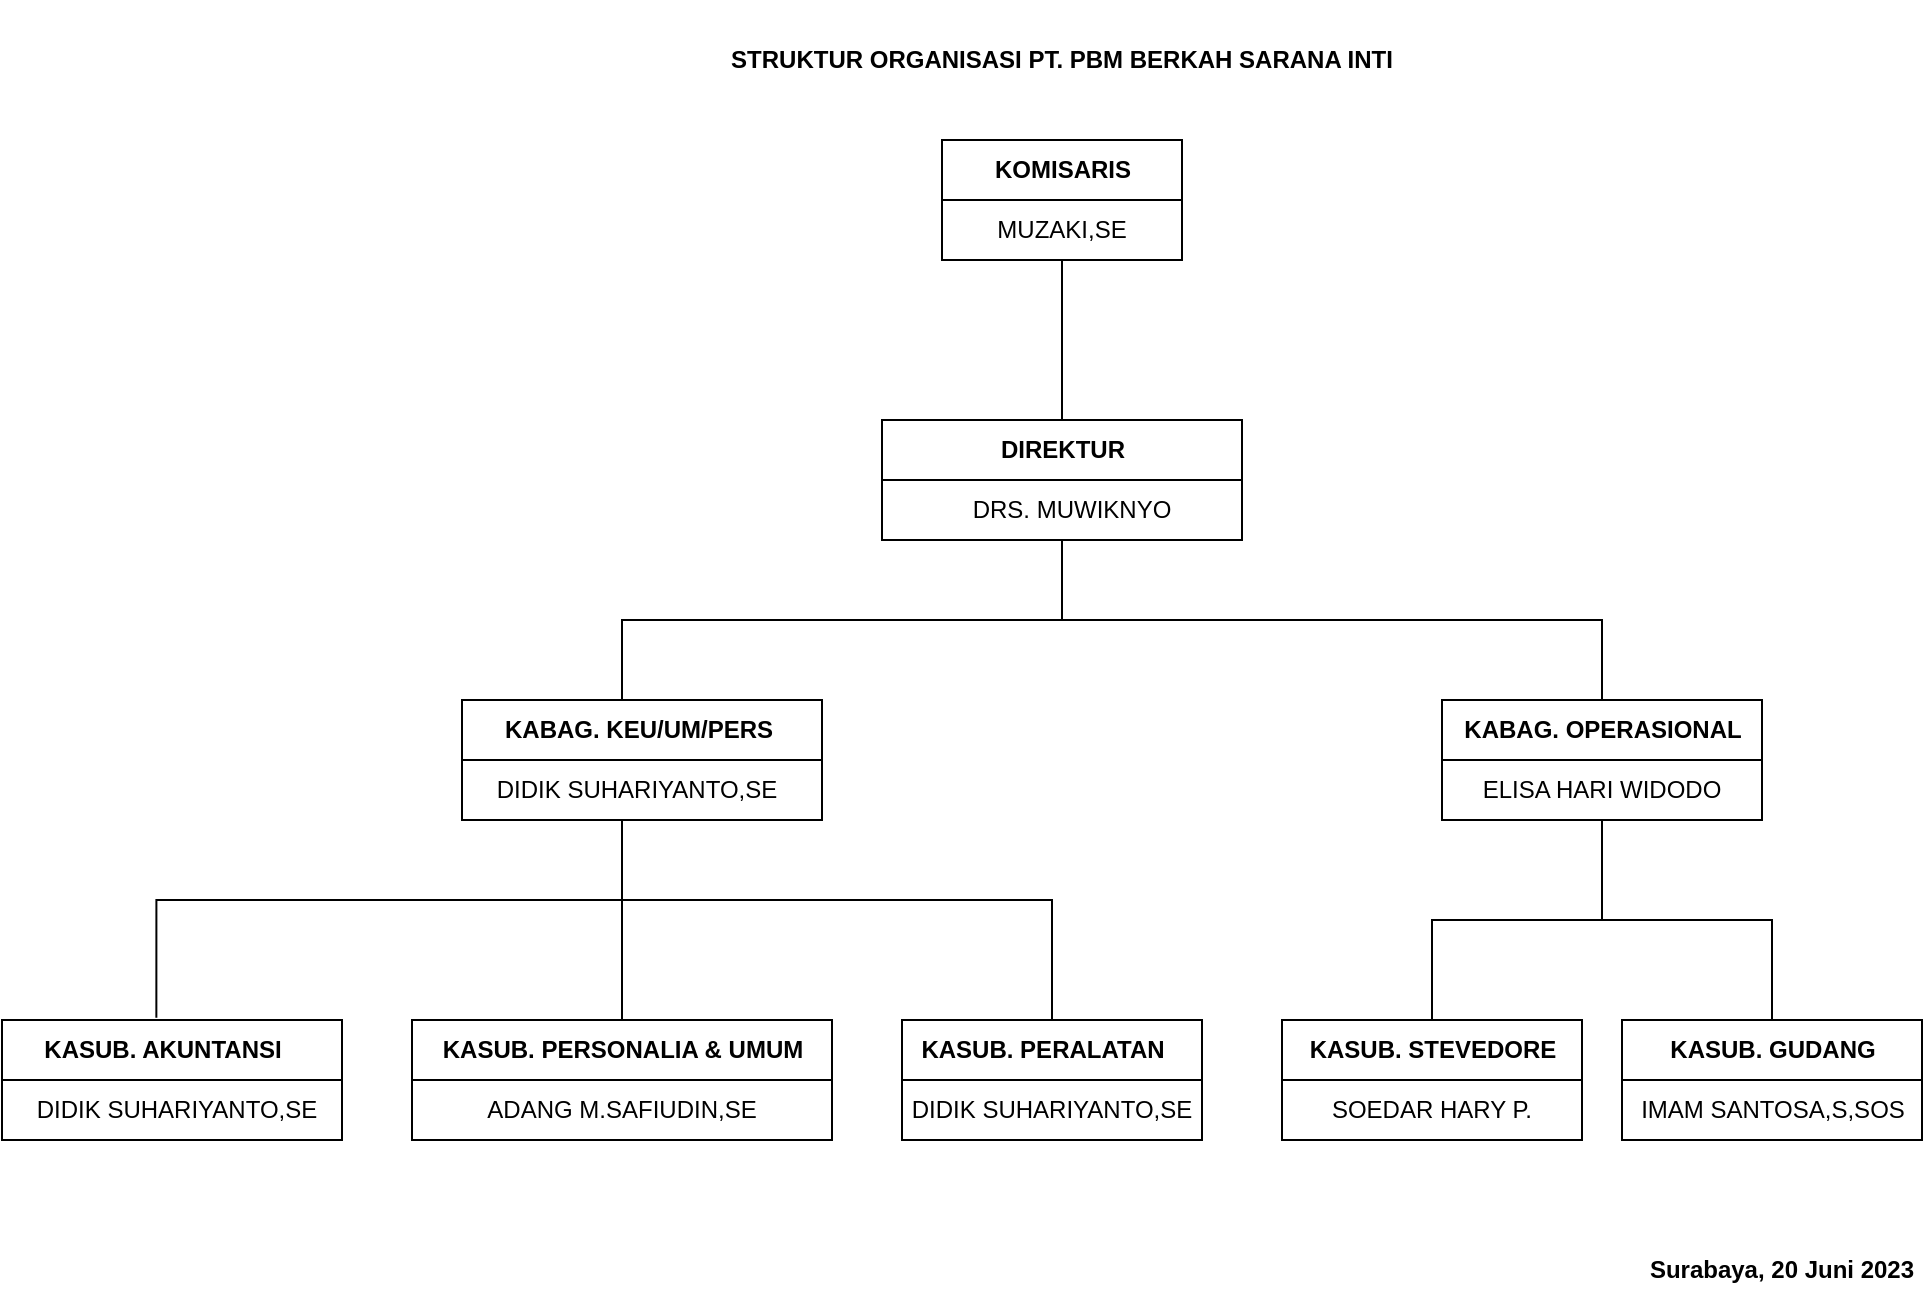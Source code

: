 <mxfile version="21.5.0" type="device">
  <diagram name="Page-1" id="LDdegGCubs9NCZEgbHxZ">
    <mxGraphModel dx="2072" dy="638" grid="1" gridSize="10" guides="1" tooltips="1" connect="1" arrows="1" fold="1" page="1" pageScale="1" pageWidth="850" pageHeight="1100" math="0" shadow="0">
      <root>
        <mxCell id="0" />
        <mxCell id="1" parent="0" />
        <mxCell id="4FWmfmFwcS_Ehzb_-v5A-1" value="&lt;b&gt;STRUKTUR ORGANISASI PT. PBM BERKAH SARANA INTI&lt;/b&gt;" style="rounded=0;whiteSpace=wrap;html=1;strokeColor=none;" vertex="1" parent="1">
          <mxGeometry x="280" y="90" width="400" height="60" as="geometry" />
        </mxCell>
        <mxCell id="4FWmfmFwcS_Ehzb_-v5A-32" style="edgeStyle=orthogonalEdgeStyle;rounded=0;orthogonalLoop=1;jettySize=auto;html=1;entryX=0.5;entryY=0;entryDx=0;entryDy=0;endArrow=none;endFill=0;" edge="1" parent="1" source="4FWmfmFwcS_Ehzb_-v5A-2" target="4FWmfmFwcS_Ehzb_-v5A-30">
          <mxGeometry relative="1" as="geometry" />
        </mxCell>
        <mxCell id="4FWmfmFwcS_Ehzb_-v5A-2" value="" style="rounded=0;whiteSpace=wrap;html=1;" vertex="1" parent="1">
          <mxGeometry x="420" y="160" width="120" height="60" as="geometry" />
        </mxCell>
        <mxCell id="4FWmfmFwcS_Ehzb_-v5A-3" value="" style="endArrow=none;html=1;rounded=0;entryX=1;entryY=0.5;entryDx=0;entryDy=0;exitX=0;exitY=0.5;exitDx=0;exitDy=0;" edge="1" parent="1" source="4FWmfmFwcS_Ehzb_-v5A-2" target="4FWmfmFwcS_Ehzb_-v5A-2">
          <mxGeometry width="50" height="50" relative="1" as="geometry">
            <mxPoint x="390" y="240" as="sourcePoint" />
            <mxPoint x="440" y="190" as="targetPoint" />
          </mxGeometry>
        </mxCell>
        <mxCell id="4FWmfmFwcS_Ehzb_-v5A-4" value="KOMISARIS" style="text;html=1;align=center;verticalAlign=middle;resizable=0;points=[];autosize=1;strokeColor=none;fillColor=none;fontStyle=1" vertex="1" parent="1">
          <mxGeometry x="435" y="160" width="90" height="30" as="geometry" />
        </mxCell>
        <mxCell id="4FWmfmFwcS_Ehzb_-v5A-23" style="edgeStyle=orthogonalEdgeStyle;rounded=0;orthogonalLoop=1;jettySize=auto;html=1;entryX=0.5;entryY=0;entryDx=0;entryDy=0;endArrow=none;endFill=0;" edge="1" parent="1" source="4FWmfmFwcS_Ehzb_-v5A-5" target="4FWmfmFwcS_Ehzb_-v5A-7">
          <mxGeometry relative="1" as="geometry">
            <Array as="points">
              <mxPoint x="480" y="400" />
              <mxPoint x="260" y="400" />
            </Array>
          </mxGeometry>
        </mxCell>
        <mxCell id="4FWmfmFwcS_Ehzb_-v5A-24" style="edgeStyle=orthogonalEdgeStyle;rounded=0;orthogonalLoop=1;jettySize=auto;html=1;entryX=0.5;entryY=0;entryDx=0;entryDy=0;endArrow=none;endFill=0;" edge="1" parent="1" source="4FWmfmFwcS_Ehzb_-v5A-5" target="4FWmfmFwcS_Ehzb_-v5A-9">
          <mxGeometry relative="1" as="geometry">
            <Array as="points">
              <mxPoint x="480" y="400" />
              <mxPoint x="750" y="400" />
            </Array>
          </mxGeometry>
        </mxCell>
        <mxCell id="4FWmfmFwcS_Ehzb_-v5A-5" value="" style="rounded=0;whiteSpace=wrap;html=1;" vertex="1" parent="1">
          <mxGeometry x="420" y="300" width="120" height="60" as="geometry" />
        </mxCell>
        <mxCell id="4FWmfmFwcS_Ehzb_-v5A-6" value="" style="endArrow=none;html=1;rounded=0;entryX=1;entryY=0.5;entryDx=0;entryDy=0;exitX=0;exitY=0.5;exitDx=0;exitDy=0;" edge="1" parent="1" source="4FWmfmFwcS_Ehzb_-v5A-5" target="4FWmfmFwcS_Ehzb_-v5A-5">
          <mxGeometry width="50" height="50" relative="1" as="geometry">
            <mxPoint x="390" y="380" as="sourcePoint" />
            <mxPoint x="440" y="330" as="targetPoint" />
          </mxGeometry>
        </mxCell>
        <mxCell id="4FWmfmFwcS_Ehzb_-v5A-25" style="edgeStyle=orthogonalEdgeStyle;rounded=0;orthogonalLoop=1;jettySize=auto;html=1;entryX=0.454;entryY=-0.019;entryDx=0;entryDy=0;entryPerimeter=0;endArrow=none;endFill=0;" edge="1" parent="1" source="4FWmfmFwcS_Ehzb_-v5A-7" target="4FWmfmFwcS_Ehzb_-v5A-13">
          <mxGeometry relative="1" as="geometry">
            <Array as="points">
              <mxPoint x="260" y="540" />
              <mxPoint x="27" y="540" />
            </Array>
          </mxGeometry>
        </mxCell>
        <mxCell id="4FWmfmFwcS_Ehzb_-v5A-26" style="edgeStyle=orthogonalEdgeStyle;rounded=0;orthogonalLoop=1;jettySize=auto;html=1;entryX=0.5;entryY=0;entryDx=0;entryDy=0;endArrow=none;endFill=0;" edge="1" parent="1" source="4FWmfmFwcS_Ehzb_-v5A-7" target="4FWmfmFwcS_Ehzb_-v5A-11">
          <mxGeometry relative="1" as="geometry">
            <Array as="points">
              <mxPoint x="260" y="520" />
              <mxPoint x="260" y="520" />
            </Array>
          </mxGeometry>
        </mxCell>
        <mxCell id="4FWmfmFwcS_Ehzb_-v5A-27" style="edgeStyle=orthogonalEdgeStyle;rounded=0;orthogonalLoop=1;jettySize=auto;html=1;endArrow=none;endFill=0;" edge="1" parent="1" source="4FWmfmFwcS_Ehzb_-v5A-7" target="4FWmfmFwcS_Ehzb_-v5A-15">
          <mxGeometry relative="1" as="geometry">
            <Array as="points">
              <mxPoint x="260" y="540" />
              <mxPoint x="475" y="540" />
            </Array>
          </mxGeometry>
        </mxCell>
        <mxCell id="4FWmfmFwcS_Ehzb_-v5A-7" value="" style="rounded=0;whiteSpace=wrap;html=1;" vertex="1" parent="1">
          <mxGeometry x="180" y="440" width="180" height="60" as="geometry" />
        </mxCell>
        <mxCell id="4FWmfmFwcS_Ehzb_-v5A-8" value="" style="endArrow=none;html=1;rounded=0;entryX=1;entryY=0.5;entryDx=0;entryDy=0;exitX=0;exitY=0.5;exitDx=0;exitDy=0;" edge="1" parent="1" source="4FWmfmFwcS_Ehzb_-v5A-7" target="4FWmfmFwcS_Ehzb_-v5A-7">
          <mxGeometry width="50" height="50" relative="1" as="geometry">
            <mxPoint x="160" y="520" as="sourcePoint" />
            <mxPoint x="210" y="470" as="targetPoint" />
          </mxGeometry>
        </mxCell>
        <mxCell id="4FWmfmFwcS_Ehzb_-v5A-28" style="edgeStyle=orthogonalEdgeStyle;rounded=0;orthogonalLoop=1;jettySize=auto;html=1;entryX=0.5;entryY=0;entryDx=0;entryDy=0;endArrow=none;endFill=0;" edge="1" parent="1" source="4FWmfmFwcS_Ehzb_-v5A-9" target="4FWmfmFwcS_Ehzb_-v5A-17">
          <mxGeometry relative="1" as="geometry" />
        </mxCell>
        <mxCell id="4FWmfmFwcS_Ehzb_-v5A-29" style="edgeStyle=orthogonalEdgeStyle;rounded=0;orthogonalLoop=1;jettySize=auto;html=1;entryX=0.5;entryY=0;entryDx=0;entryDy=0;endArrow=none;endFill=0;" edge="1" parent="1" source="4FWmfmFwcS_Ehzb_-v5A-9" target="4FWmfmFwcS_Ehzb_-v5A-19">
          <mxGeometry relative="1" as="geometry" />
        </mxCell>
        <mxCell id="4FWmfmFwcS_Ehzb_-v5A-9" value="" style="rounded=0;whiteSpace=wrap;html=1;" vertex="1" parent="1">
          <mxGeometry x="670" y="440" width="160" height="60" as="geometry" />
        </mxCell>
        <mxCell id="4FWmfmFwcS_Ehzb_-v5A-10" value="" style="endArrow=none;html=1;rounded=0;entryX=1;entryY=0.5;entryDx=0;entryDy=0;exitX=0;exitY=0.5;exitDx=0;exitDy=0;" edge="1" parent="1" source="4FWmfmFwcS_Ehzb_-v5A-9" target="4FWmfmFwcS_Ehzb_-v5A-9">
          <mxGeometry width="50" height="50" relative="1" as="geometry">
            <mxPoint x="660" y="520" as="sourcePoint" />
            <mxPoint x="710" y="470" as="targetPoint" />
          </mxGeometry>
        </mxCell>
        <mxCell id="4FWmfmFwcS_Ehzb_-v5A-11" value="" style="rounded=0;whiteSpace=wrap;html=1;" vertex="1" parent="1">
          <mxGeometry x="155" y="600" width="210" height="60" as="geometry" />
        </mxCell>
        <mxCell id="4FWmfmFwcS_Ehzb_-v5A-12" value="" style="endArrow=none;html=1;rounded=0;entryX=1;entryY=0.5;entryDx=0;entryDy=0;exitX=0;exitY=0.5;exitDx=0;exitDy=0;" edge="1" parent="1" source="4FWmfmFwcS_Ehzb_-v5A-11" target="4FWmfmFwcS_Ehzb_-v5A-11">
          <mxGeometry width="50" height="50" relative="1" as="geometry">
            <mxPoint x="160" y="680" as="sourcePoint" />
            <mxPoint x="210" y="630" as="targetPoint" />
          </mxGeometry>
        </mxCell>
        <mxCell id="4FWmfmFwcS_Ehzb_-v5A-13" value="" style="rounded=0;whiteSpace=wrap;html=1;" vertex="1" parent="1">
          <mxGeometry x="-50" y="600" width="170" height="60" as="geometry" />
        </mxCell>
        <mxCell id="4FWmfmFwcS_Ehzb_-v5A-14" value="" style="endArrow=none;html=1;rounded=0;entryX=1;entryY=0.5;entryDx=0;entryDy=0;exitX=0;exitY=0.5;exitDx=0;exitDy=0;" edge="1" parent="1" source="4FWmfmFwcS_Ehzb_-v5A-13" target="4FWmfmFwcS_Ehzb_-v5A-13">
          <mxGeometry width="50" height="50" relative="1" as="geometry">
            <mxPoint x="-50" y="680" as="sourcePoint" />
            <mxPoint y="630" as="targetPoint" />
          </mxGeometry>
        </mxCell>
        <mxCell id="4FWmfmFwcS_Ehzb_-v5A-15" value="" style="rounded=0;whiteSpace=wrap;html=1;" vertex="1" parent="1">
          <mxGeometry x="400" y="600" width="150" height="60" as="geometry" />
        </mxCell>
        <mxCell id="4FWmfmFwcS_Ehzb_-v5A-16" value="" style="endArrow=none;html=1;rounded=0;entryX=1;entryY=0.5;entryDx=0;entryDy=0;exitX=0;exitY=0.5;exitDx=0;exitDy=0;" edge="1" parent="1" source="4FWmfmFwcS_Ehzb_-v5A-15" target="4FWmfmFwcS_Ehzb_-v5A-15">
          <mxGeometry width="50" height="50" relative="1" as="geometry">
            <mxPoint x="365" y="680" as="sourcePoint" />
            <mxPoint x="415" y="630" as="targetPoint" />
          </mxGeometry>
        </mxCell>
        <mxCell id="4FWmfmFwcS_Ehzb_-v5A-17" value="" style="rounded=0;whiteSpace=wrap;html=1;" vertex="1" parent="1">
          <mxGeometry x="590" y="600" width="150" height="60" as="geometry" />
        </mxCell>
        <mxCell id="4FWmfmFwcS_Ehzb_-v5A-18" value="" style="endArrow=none;html=1;rounded=0;entryX=1;entryY=0.5;entryDx=0;entryDy=0;exitX=0;exitY=0.5;exitDx=0;exitDy=0;" edge="1" parent="1" source="4FWmfmFwcS_Ehzb_-v5A-17" target="4FWmfmFwcS_Ehzb_-v5A-17">
          <mxGeometry width="50" height="50" relative="1" as="geometry">
            <mxPoint x="570" y="680" as="sourcePoint" />
            <mxPoint x="620" y="630" as="targetPoint" />
          </mxGeometry>
        </mxCell>
        <mxCell id="4FWmfmFwcS_Ehzb_-v5A-19" value="" style="rounded=0;whiteSpace=wrap;html=1;" vertex="1" parent="1">
          <mxGeometry x="760" y="600" width="150" height="60" as="geometry" />
        </mxCell>
        <mxCell id="4FWmfmFwcS_Ehzb_-v5A-20" value="" style="endArrow=none;html=1;rounded=0;entryX=1;entryY=0.5;entryDx=0;entryDy=0;exitX=0;exitY=0.5;exitDx=0;exitDy=0;" edge="1" parent="1" source="4FWmfmFwcS_Ehzb_-v5A-19" target="4FWmfmFwcS_Ehzb_-v5A-19">
          <mxGeometry width="50" height="50" relative="1" as="geometry">
            <mxPoint x="730" y="680" as="sourcePoint" />
            <mxPoint x="780" y="630" as="targetPoint" />
          </mxGeometry>
        </mxCell>
        <mxCell id="4FWmfmFwcS_Ehzb_-v5A-30" value="" style="rounded=0;whiteSpace=wrap;html=1;" vertex="1" parent="1">
          <mxGeometry x="390" y="300" width="180" height="60" as="geometry" />
        </mxCell>
        <mxCell id="4FWmfmFwcS_Ehzb_-v5A-33" value="MUZAKI,SE" style="text;html=1;strokeColor=none;fillColor=none;align=center;verticalAlign=middle;whiteSpace=wrap;rounded=0;" vertex="1" parent="1">
          <mxGeometry x="445" y="190" width="70" height="30" as="geometry" />
        </mxCell>
        <mxCell id="4FWmfmFwcS_Ehzb_-v5A-34" value="KASUB. STEVEDORE" style="text;html=1;align=center;verticalAlign=middle;resizable=0;points=[];autosize=1;strokeColor=none;fillColor=none;fontStyle=1" vertex="1" parent="1">
          <mxGeometry x="590" y="600" width="150" height="30" as="geometry" />
        </mxCell>
        <mxCell id="4FWmfmFwcS_Ehzb_-v5A-35" value="KASUB. PERALATAN" style="text;html=1;align=center;verticalAlign=middle;resizable=0;points=[];autosize=1;strokeColor=none;fillColor=none;fontStyle=1" vertex="1" parent="1">
          <mxGeometry x="395" y="600" width="150" height="30" as="geometry" />
        </mxCell>
        <mxCell id="4FWmfmFwcS_Ehzb_-v5A-36" value="KASUB. PERSONALIA &amp;amp; UMUM" style="text;html=1;align=center;verticalAlign=middle;resizable=0;points=[];autosize=1;strokeColor=none;fillColor=none;fontStyle=1" vertex="1" parent="1">
          <mxGeometry x="160" y="600" width="200" height="30" as="geometry" />
        </mxCell>
        <mxCell id="4FWmfmFwcS_Ehzb_-v5A-37" value="KASUB. AKUNTANSI" style="text;html=1;align=center;verticalAlign=middle;resizable=0;points=[];autosize=1;strokeColor=none;fillColor=none;fontStyle=1" vertex="1" parent="1">
          <mxGeometry x="-40" y="600" width="140" height="30" as="geometry" />
        </mxCell>
        <mxCell id="4FWmfmFwcS_Ehzb_-v5A-38" value="KABAG. OPERASIONAL" style="text;html=1;align=center;verticalAlign=middle;resizable=0;points=[];autosize=1;strokeColor=none;fillColor=none;fontStyle=1" vertex="1" parent="1">
          <mxGeometry x="670" y="440" width="160" height="30" as="geometry" />
        </mxCell>
        <mxCell id="4FWmfmFwcS_Ehzb_-v5A-39" value="KABAG. KEU/UM/PERS" style="text;html=1;align=center;verticalAlign=middle;resizable=0;points=[];autosize=1;strokeColor=none;fillColor=none;fontStyle=1" vertex="1" parent="1">
          <mxGeometry x="187.5" y="440" width="160" height="30" as="geometry" />
        </mxCell>
        <mxCell id="4FWmfmFwcS_Ehzb_-v5A-40" value="DIREKTUR" style="text;html=1;align=center;verticalAlign=middle;resizable=0;points=[];autosize=1;strokeColor=none;fillColor=none;fontStyle=1" vertex="1" parent="1">
          <mxGeometry x="435" y="300" width="90" height="30" as="geometry" />
        </mxCell>
        <mxCell id="4FWmfmFwcS_Ehzb_-v5A-41" value="" style="endArrow=none;html=1;rounded=0;entryX=1;entryY=0.5;entryDx=0;entryDy=0;exitX=0;exitY=0.5;exitDx=0;exitDy=0;" edge="1" parent="1" source="4FWmfmFwcS_Ehzb_-v5A-30" target="4FWmfmFwcS_Ehzb_-v5A-30">
          <mxGeometry width="50" height="50" relative="1" as="geometry">
            <mxPoint x="420" y="329.58" as="sourcePoint" />
            <mxPoint x="540" y="329.58" as="targetPoint" />
          </mxGeometry>
        </mxCell>
        <mxCell id="4FWmfmFwcS_Ehzb_-v5A-42" value="KASUB. GUDANG" style="text;html=1;align=center;verticalAlign=middle;resizable=0;points=[];autosize=1;strokeColor=none;fillColor=none;fontStyle=1" vertex="1" parent="1">
          <mxGeometry x="770" y="600" width="130" height="30" as="geometry" />
        </mxCell>
        <mxCell id="4FWmfmFwcS_Ehzb_-v5A-43" value="DRS. MUWIKNYO" style="text;html=1;strokeColor=none;fillColor=none;align=center;verticalAlign=middle;whiteSpace=wrap;rounded=0;" vertex="1" parent="1">
          <mxGeometry x="420" y="330" width="130" height="30" as="geometry" />
        </mxCell>
        <mxCell id="4FWmfmFwcS_Ehzb_-v5A-51" value="" style="edgeStyle=orthogonalEdgeStyle;rounded=0;orthogonalLoop=1;jettySize=auto;html=1;endArrow=none;endFill=0;" edge="1" parent="1" source="4FWmfmFwcS_Ehzb_-v5A-44" target="4FWmfmFwcS_Ehzb_-v5A-36">
          <mxGeometry relative="1" as="geometry">
            <Array as="points">
              <mxPoint x="260" y="520" />
              <mxPoint x="260" y="520" />
            </Array>
          </mxGeometry>
        </mxCell>
        <mxCell id="4FWmfmFwcS_Ehzb_-v5A-44" value="DIDIK SUHARIYANTO,SE" style="text;html=1;strokeColor=none;fillColor=none;align=center;verticalAlign=middle;whiteSpace=wrap;rounded=0;" vertex="1" parent="1">
          <mxGeometry x="195" y="470" width="145" height="30" as="geometry" />
        </mxCell>
        <mxCell id="4FWmfmFwcS_Ehzb_-v5A-45" value="DIDIK SUHARIYANTO,SE" style="text;html=1;strokeColor=none;fillColor=none;align=center;verticalAlign=middle;whiteSpace=wrap;rounded=0;" vertex="1" parent="1">
          <mxGeometry x="-35" y="630" width="145" height="30" as="geometry" />
        </mxCell>
        <mxCell id="4FWmfmFwcS_Ehzb_-v5A-46" value="ADANG M.SAFIUDIN,SE" style="text;html=1;strokeColor=none;fillColor=none;align=center;verticalAlign=middle;whiteSpace=wrap;rounded=0;" vertex="1" parent="1">
          <mxGeometry x="185" y="630" width="150" height="30" as="geometry" />
        </mxCell>
        <mxCell id="4FWmfmFwcS_Ehzb_-v5A-47" value="DIDIK SUHARIYANTO,SE" style="text;html=1;strokeColor=none;fillColor=none;align=center;verticalAlign=middle;whiteSpace=wrap;rounded=0;" vertex="1" parent="1">
          <mxGeometry x="400" y="630" width="150" height="30" as="geometry" />
        </mxCell>
        <mxCell id="4FWmfmFwcS_Ehzb_-v5A-48" value="SOEDAR HARY P." style="text;html=1;strokeColor=none;fillColor=none;align=center;verticalAlign=middle;whiteSpace=wrap;rounded=0;" vertex="1" parent="1">
          <mxGeometry x="600" y="630" width="130" height="30" as="geometry" />
        </mxCell>
        <mxCell id="4FWmfmFwcS_Ehzb_-v5A-49" value="IMAM SANTOSA,S,SOS" style="text;html=1;strokeColor=none;fillColor=none;align=center;verticalAlign=middle;whiteSpace=wrap;rounded=0;" vertex="1" parent="1">
          <mxGeometry x="767.5" y="630" width="135" height="30" as="geometry" />
        </mxCell>
        <mxCell id="4FWmfmFwcS_Ehzb_-v5A-50" value="ELISA HARI WIDODO" style="text;html=1;strokeColor=none;fillColor=none;align=center;verticalAlign=middle;whiteSpace=wrap;rounded=0;" vertex="1" parent="1">
          <mxGeometry x="685" y="470" width="130" height="30" as="geometry" />
        </mxCell>
        <mxCell id="4FWmfmFwcS_Ehzb_-v5A-52" value="Surabaya, 20 Juni 2023" style="text;html=1;strokeColor=none;fillColor=none;align=center;verticalAlign=middle;whiteSpace=wrap;rounded=0;fontStyle=1" vertex="1" parent="1">
          <mxGeometry x="770" y="710" width="140" height="30" as="geometry" />
        </mxCell>
      </root>
    </mxGraphModel>
  </diagram>
</mxfile>
